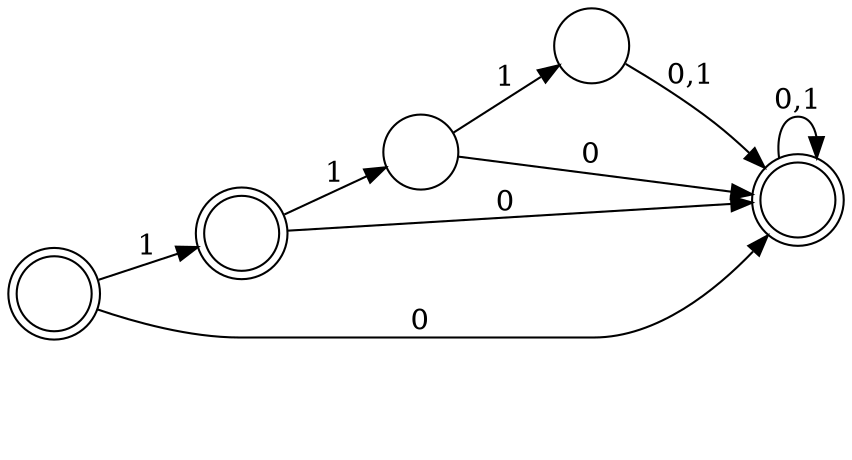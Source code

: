digraph finite_state_machine {
    node [label="", shape=circle];

    ss[style="invis"];

    start[shape="doublecircle"];
    q1[shape="doublecircle"]; q2; q3; q4[shape="doublecircle"];
    
    start -> q4[label="0"];
    start -> q1[label="1"];
    q1 -> q4[label="0"];
    q1 -> q2[label="1"];
    q2 -> q4[label="0"];
    q2 -> q3[label="1"];
    q3 -> q4[label="0,1"];
    q4 -> q4[label="0,1"];
    
    rankdir=LR;
}

